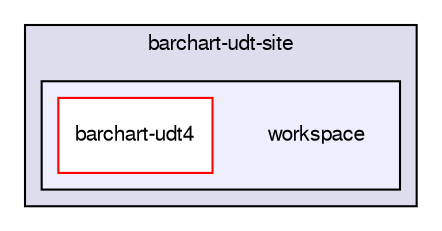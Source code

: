 digraph G {
  bgcolor=transparent;
  compound=true
  node [ fontsize="10", fontname="FreeSans"];
  edge [ labelfontsize="10", labelfontname="FreeSans"];
  subgraph clusterdir_219332e415eec1644196d61dc5c7c1d1 {
    graph [ bgcolor="#ddddee", pencolor="black", label="barchart-udt-site" fontname="FreeSans", fontsize="10", URL="dir_219332e415eec1644196d61dc5c7c1d1.html"]
  subgraph clusterdir_9a705b77207b59d204f58b3312981989 {
    graph [ bgcolor="#eeeeff", pencolor="black", label="" URL="dir_9a705b77207b59d204f58b3312981989.html"];
    dir_9a705b77207b59d204f58b3312981989 [shape=plaintext label="workspace"];
    dir_24c9a4be6adca1637dbb3185004345bf [shape=box label="barchart-udt4" color="red" fillcolor="white" style="filled" URL="dir_24c9a4be6adca1637dbb3185004345bf.html"];
  }
  }
}
